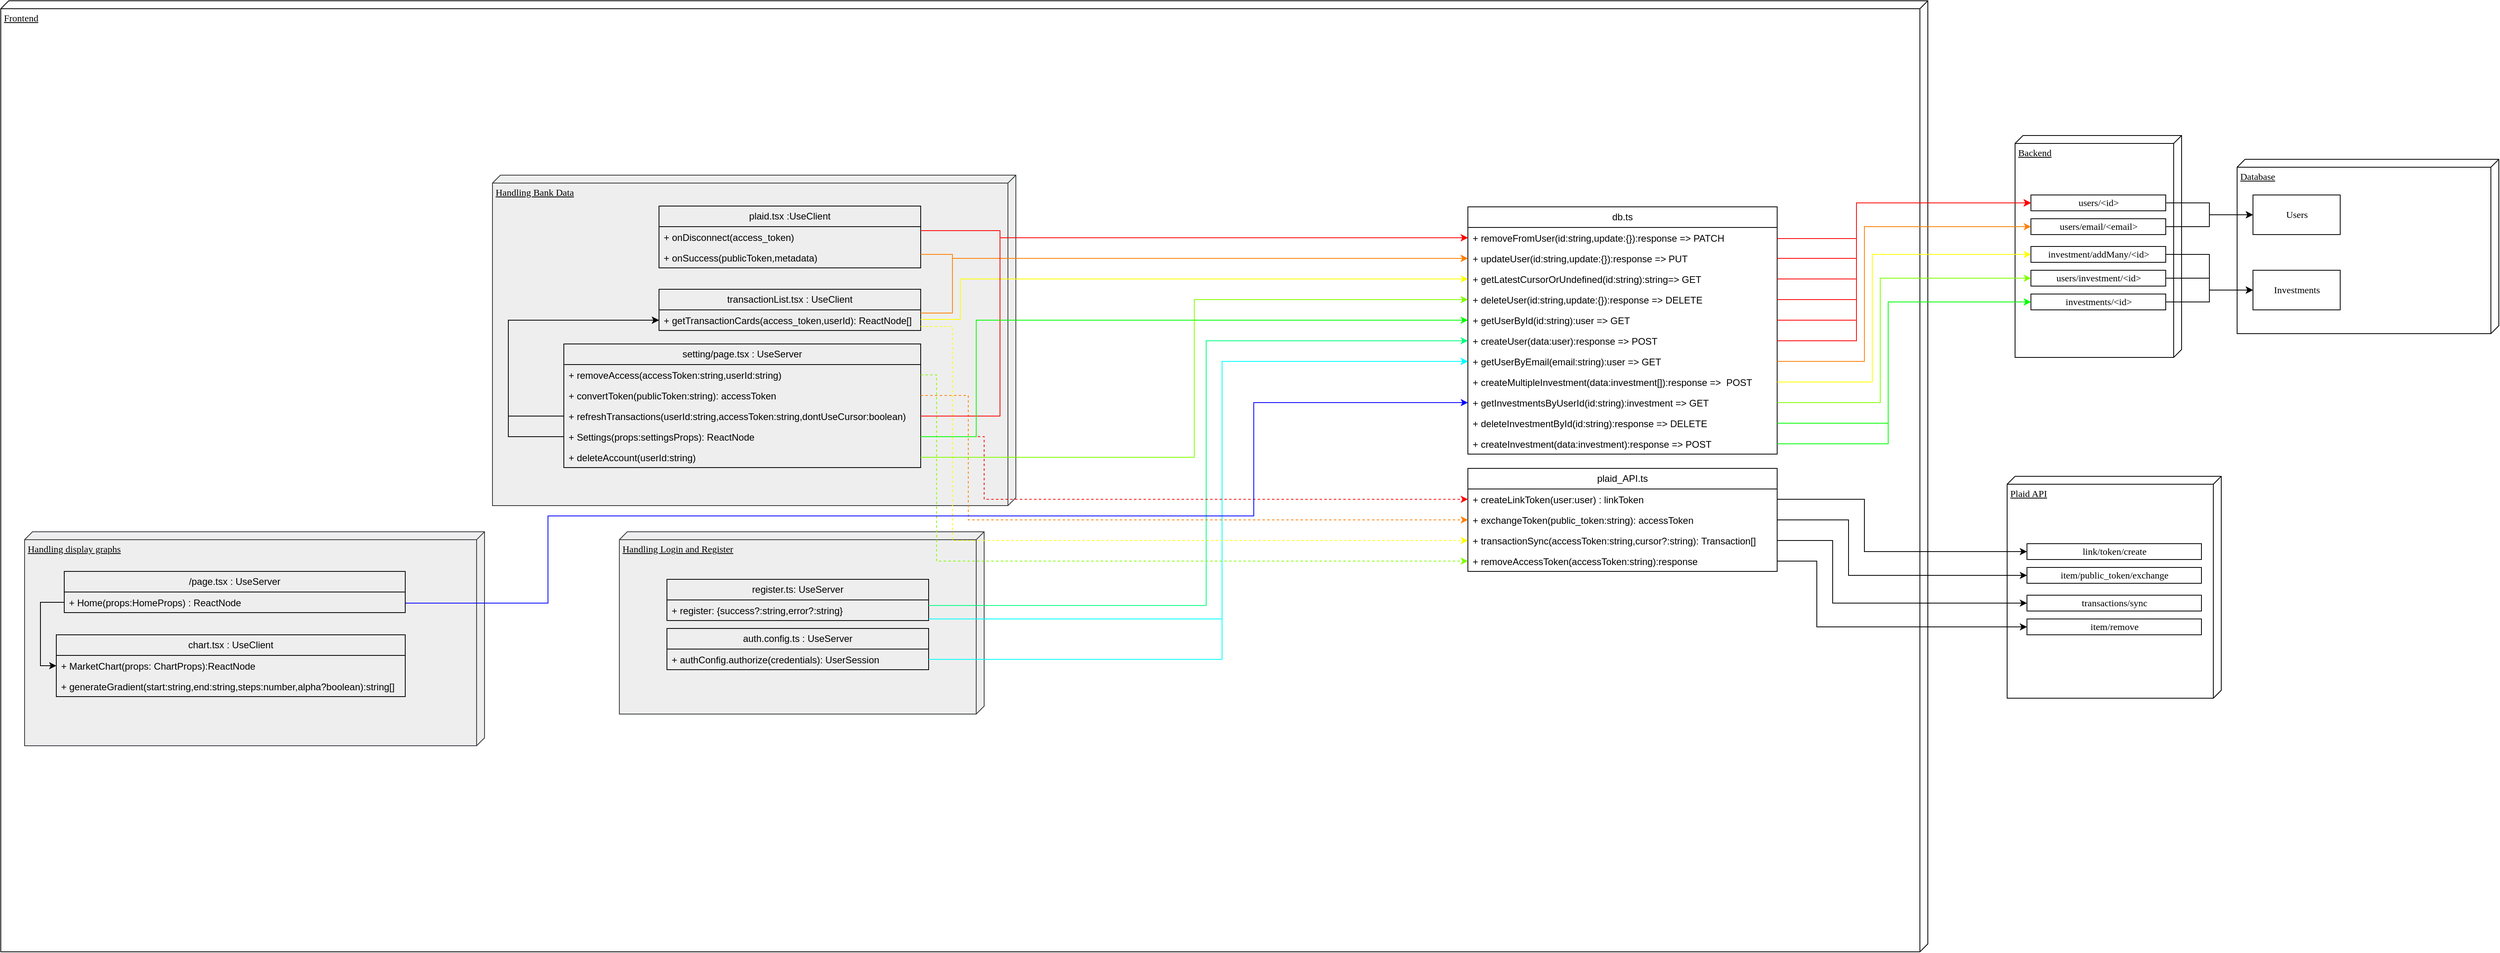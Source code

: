 <mxfile version="24.5.4" type="github">
  <diagram name="Page-1" id="5f0bae14-7c28-e335-631c-24af17079c00">
    <mxGraphModel dx="3540" dy="2142" grid="1" gridSize="10" guides="1" tooltips="1" connect="1" arrows="1" fold="1" page="1" pageScale="1" pageWidth="1100" pageHeight="850" background="none" math="0" shadow="0">
      <root>
        <mxCell id="0" />
        <mxCell id="1" parent="0" />
        <mxCell id="39150e848f15840c-1" value="Frontend" style="verticalAlign=top;align=left;spacingTop=8;spacingLeft=2;spacingRight=12;shape=cube;size=10;direction=south;fontStyle=4;html=1;rounded=0;shadow=0;comic=0;labelBackgroundColor=none;strokeWidth=1;fontFamily=Verdana;fontSize=12;" parent="1" vertex="1">
          <mxGeometry x="-1100" y="-60" width="2430" height="1200" as="geometry" />
        </mxCell>
        <mxCell id="Jsz6gtVpyIw94btjj9Ky-153" value="Handling Login and Register" style="verticalAlign=top;align=left;spacingTop=8;spacingLeft=2;spacingRight=12;shape=cube;size=10;direction=south;fontStyle=4;html=1;rounded=0;shadow=0;comic=0;labelBackgroundColor=none;strokeWidth=1;fontFamily=Verdana;fontSize=12;fillColor=#eeeeee;strokeColor=#36393d;" vertex="1" parent="1">
          <mxGeometry x="-320" y="610" width="460" height="230" as="geometry" />
        </mxCell>
        <mxCell id="Jsz6gtVpyIw94btjj9Ky-150" value="Handling Bank Data" style="verticalAlign=top;align=left;spacingTop=8;spacingLeft=2;spacingRight=12;shape=cube;size=10;direction=south;fontStyle=4;html=1;rounded=0;shadow=0;comic=0;labelBackgroundColor=none;strokeWidth=1;fontFamily=Verdana;fontSize=12;fillColor=#eeeeee;strokeColor=#36393d;" vertex="1" parent="1">
          <mxGeometry x="-480" y="160" width="660" height="417" as="geometry" />
        </mxCell>
        <mxCell id="39150e848f15840c-2" value="Backend" style="verticalAlign=top;align=left;spacingTop=8;spacingLeft=2;spacingRight=12;shape=cube;size=10;direction=south;fontStyle=4;html=1;rounded=0;shadow=0;comic=0;labelBackgroundColor=none;strokeWidth=1;fontFamily=Verdana;fontSize=12" parent="1" vertex="1">
          <mxGeometry x="1440" y="110" width="210" height="280" as="geometry" />
        </mxCell>
        <mxCell id="39150e848f15840c-3" value="Database" style="verticalAlign=top;align=left;spacingTop=8;spacingLeft=2;spacingRight=12;shape=cube;size=10;direction=south;fontStyle=4;html=1;rounded=0;shadow=0;comic=0;labelBackgroundColor=none;strokeWidth=1;fontFamily=Verdana;fontSize=12" parent="1" vertex="1">
          <mxGeometry x="1720" y="140" width="330" height="220" as="geometry" />
        </mxCell>
        <mxCell id="39150e848f15840c-8" value="Users" style="html=1;rounded=0;shadow=0;comic=0;labelBackgroundColor=none;strokeWidth=1;fontFamily=Verdana;fontSize=12;align=center;" parent="1" vertex="1">
          <mxGeometry x="1740" y="185" width="110" height="50" as="geometry" />
        </mxCell>
        <mxCell id="Jsz6gtVpyIw94btjj9Ky-2" value="Investments" style="html=1;rounded=0;shadow=0;comic=0;labelBackgroundColor=none;strokeWidth=1;fontFamily=Verdana;fontSize=12;align=center;" vertex="1" parent="1">
          <mxGeometry x="1740" y="280" width="110" height="50" as="geometry" />
        </mxCell>
        <mxCell id="Jsz6gtVpyIw94btjj9Ky-60" style="edgeStyle=orthogonalEdgeStyle;rounded=0;orthogonalLoop=1;jettySize=auto;html=1;" edge="1" parent="1" source="Jsz6gtVpyIw94btjj9Ky-3" target="39150e848f15840c-8">
          <mxGeometry relative="1" as="geometry" />
        </mxCell>
        <mxCell id="Jsz6gtVpyIw94btjj9Ky-3" value="&lt;div&gt;users/&amp;lt;id&amp;gt;&lt;/div&gt;" style="html=1;rounded=0;shadow=0;comic=0;labelBackgroundColor=none;strokeWidth=1;fontFamily=Verdana;fontSize=12;align=center;" vertex="1" parent="1">
          <mxGeometry x="1460" y="185" width="170" height="20" as="geometry" />
        </mxCell>
        <mxCell id="Jsz6gtVpyIw94btjj9Ky-61" style="edgeStyle=orthogonalEdgeStyle;rounded=0;orthogonalLoop=1;jettySize=auto;html=1;" edge="1" parent="1" source="Jsz6gtVpyIw94btjj9Ky-10" target="39150e848f15840c-8">
          <mxGeometry relative="1" as="geometry" />
        </mxCell>
        <mxCell id="Jsz6gtVpyIw94btjj9Ky-10" value="&lt;div&gt;users/email/&amp;lt;email&amp;gt;&lt;br&gt;&lt;/div&gt;" style="html=1;rounded=0;shadow=0;comic=0;labelBackgroundColor=none;strokeWidth=1;fontFamily=Verdana;fontSize=12;align=center;" vertex="1" parent="1">
          <mxGeometry x="1460" y="215" width="170" height="20" as="geometry" />
        </mxCell>
        <mxCell id="Jsz6gtVpyIw94btjj9Ky-15" value="db.ts" style="swimlane;fontStyle=0;childLayout=stackLayout;horizontal=1;startSize=26;fillColor=none;horizontalStack=0;resizeParent=1;resizeParentMax=0;resizeLast=0;collapsible=1;marginBottom=0;whiteSpace=wrap;html=1;" vertex="1" parent="1">
          <mxGeometry x="750" y="200" width="390" height="312" as="geometry" />
        </mxCell>
        <mxCell id="Jsz6gtVpyIw94btjj9Ky-18" value="+ removeFromUser(id:string,update:{}):response&amp;nbsp;=&amp;gt; PATCH" style="text;strokeColor=none;fillColor=none;align=left;verticalAlign=top;spacingLeft=4;spacingRight=4;overflow=hidden;rotatable=0;points=[[0,0.5],[1,0.5]];portConstraint=eastwest;whiteSpace=wrap;html=1;" vertex="1" parent="Jsz6gtVpyIw94btjj9Ky-15">
          <mxGeometry y="26" width="390" height="26" as="geometry" />
        </mxCell>
        <mxCell id="Jsz6gtVpyIw94btjj9Ky-17" value="+ updateUser(id:string,update:{}):response&amp;nbsp;=&amp;gt; PUT" style="text;strokeColor=none;fillColor=none;align=left;verticalAlign=top;spacingLeft=4;spacingRight=4;overflow=hidden;rotatable=0;points=[[0,0.5],[1,0.5]];portConstraint=eastwest;whiteSpace=wrap;html=1;" vertex="1" parent="Jsz6gtVpyIw94btjj9Ky-15">
          <mxGeometry y="52" width="390" height="26" as="geometry" />
        </mxCell>
        <mxCell id="Jsz6gtVpyIw94btjj9Ky-37" value="+ getLatestCursorOrUndefined(id:string):string=&amp;gt; GET" style="text;strokeColor=none;fillColor=none;align=left;verticalAlign=top;spacingLeft=4;spacingRight=4;overflow=hidden;rotatable=0;points=[[0,0.5],[1,0.5]];portConstraint=eastwest;whiteSpace=wrap;html=1;" vertex="1" parent="Jsz6gtVpyIw94btjj9Ky-15">
          <mxGeometry y="78" width="390" height="26" as="geometry" />
        </mxCell>
        <mxCell id="Jsz6gtVpyIw94btjj9Ky-39" value="+ deleteUser(id:string,update:{}):response =&amp;gt; DELETE" style="text;strokeColor=none;fillColor=none;align=left;verticalAlign=top;spacingLeft=4;spacingRight=4;overflow=hidden;rotatable=0;points=[[0,0.5],[1,0.5]];portConstraint=eastwest;whiteSpace=wrap;html=1;" vertex="1" parent="Jsz6gtVpyIw94btjj9Ky-15">
          <mxGeometry y="104" width="390" height="26" as="geometry" />
        </mxCell>
        <mxCell id="Jsz6gtVpyIw94btjj9Ky-23" value="+ getUserById(id:string):user =&amp;gt; GET" style="text;strokeColor=none;fillColor=none;align=left;verticalAlign=top;spacingLeft=4;spacingRight=4;overflow=hidden;rotatable=0;points=[[0,0.5],[1,0.5]];portConstraint=eastwest;whiteSpace=wrap;html=1;" vertex="1" parent="Jsz6gtVpyIw94btjj9Ky-15">
          <mxGeometry y="130" width="390" height="26" as="geometry" />
        </mxCell>
        <mxCell id="Jsz6gtVpyIw94btjj9Ky-24" value="+ createUser(data:user):response&amp;nbsp;=&amp;gt; POST" style="text;strokeColor=none;fillColor=none;align=left;verticalAlign=top;spacingLeft=4;spacingRight=4;overflow=hidden;rotatable=0;points=[[0,0.5],[1,0.5]];portConstraint=eastwest;whiteSpace=wrap;html=1;" vertex="1" parent="Jsz6gtVpyIw94btjj9Ky-15">
          <mxGeometry y="156" width="390" height="26" as="geometry" />
        </mxCell>
        <mxCell id="Jsz6gtVpyIw94btjj9Ky-16" value="+ getUserByEmail(email:string):user =&amp;gt; GET" style="text;strokeColor=none;fillColor=none;align=left;verticalAlign=top;spacingLeft=4;spacingRight=4;overflow=hidden;rotatable=0;points=[[0,0.5],[1,0.5]];portConstraint=eastwest;whiteSpace=wrap;html=1;" vertex="1" parent="Jsz6gtVpyIw94btjj9Ky-15">
          <mxGeometry y="182" width="390" height="26" as="geometry" />
        </mxCell>
        <mxCell id="Jsz6gtVpyIw94btjj9Ky-34" value="+ createMultipleInvestment(data:investment[]):response =&amp;gt;&amp;nbsp; POST" style="text;strokeColor=none;fillColor=none;align=left;verticalAlign=top;spacingLeft=4;spacingRight=4;overflow=hidden;rotatable=0;points=[[0,0.5],[1,0.5]];portConstraint=eastwest;whiteSpace=wrap;html=1;" vertex="1" parent="Jsz6gtVpyIw94btjj9Ky-15">
          <mxGeometry y="208" width="390" height="26" as="geometry" />
        </mxCell>
        <mxCell id="Jsz6gtVpyIw94btjj9Ky-35" value="+ getInvestmentsByUserId(id:string):investment =&amp;gt; GET" style="text;strokeColor=none;fillColor=none;align=left;verticalAlign=top;spacingLeft=4;spacingRight=4;overflow=hidden;rotatable=0;points=[[0,0.5],[1,0.5]];portConstraint=eastwest;whiteSpace=wrap;html=1;" vertex="1" parent="Jsz6gtVpyIw94btjj9Ky-15">
          <mxGeometry y="234" width="390" height="26" as="geometry" />
        </mxCell>
        <mxCell id="Jsz6gtVpyIw94btjj9Ky-36" value="+ deleteInvestmentById(id:string):response =&amp;gt; DELETE" style="text;strokeColor=none;fillColor=none;align=left;verticalAlign=top;spacingLeft=4;spacingRight=4;overflow=hidden;rotatable=0;points=[[0,0.5],[1,0.5]];portConstraint=eastwest;whiteSpace=wrap;html=1;" vertex="1" parent="Jsz6gtVpyIw94btjj9Ky-15">
          <mxGeometry y="260" width="390" height="26" as="geometry" />
        </mxCell>
        <mxCell id="Jsz6gtVpyIw94btjj9Ky-25" value="+ createInvestment(data:investment):response =&amp;gt; POST" style="text;strokeColor=none;fillColor=none;align=left;verticalAlign=top;spacingLeft=4;spacingRight=4;overflow=hidden;rotatable=0;points=[[0,0.5],[1,0.5]];portConstraint=eastwest;whiteSpace=wrap;html=1;" vertex="1" parent="Jsz6gtVpyIw94btjj9Ky-15">
          <mxGeometry y="286" width="390" height="26" as="geometry" />
        </mxCell>
        <mxCell id="Jsz6gtVpyIw94btjj9Ky-41" style="edgeStyle=elbowEdgeStyle;rounded=0;orthogonalLoop=1;jettySize=auto;html=1;entryX=0;entryY=0.5;entryDx=0;entryDy=0;strokeColor=#FF0000;fillColor=#f8cecc;" edge="1" parent="1" source="Jsz6gtVpyIw94btjj9Ky-17" target="Jsz6gtVpyIw94btjj9Ky-3">
          <mxGeometry relative="1" as="geometry">
            <Array as="points">
              <mxPoint x="1240" y="220" />
            </Array>
          </mxGeometry>
        </mxCell>
        <mxCell id="Jsz6gtVpyIw94btjj9Ky-42" style="edgeStyle=elbowEdgeStyle;rounded=0;orthogonalLoop=1;jettySize=auto;html=1;entryX=0;entryY=0.5;entryDx=0;entryDy=0;strokeColor=#FF0000;fillColor=#f8cecc;" edge="1" parent="1" source="Jsz6gtVpyIw94btjj9Ky-18" target="Jsz6gtVpyIw94btjj9Ky-3">
          <mxGeometry relative="1" as="geometry">
            <Array as="points">
              <mxPoint x="1240" y="240" />
            </Array>
          </mxGeometry>
        </mxCell>
        <mxCell id="Jsz6gtVpyIw94btjj9Ky-43" style="edgeStyle=elbowEdgeStyle;rounded=0;orthogonalLoop=1;jettySize=auto;html=1;entryX=0;entryY=0.5;entryDx=0;entryDy=0;strokeColor=#FF0000;fillColor=#f8cecc;" edge="1" parent="1" source="Jsz6gtVpyIw94btjj9Ky-39" target="Jsz6gtVpyIw94btjj9Ky-3">
          <mxGeometry relative="1" as="geometry">
            <Array as="points">
              <mxPoint x="1240" y="250" />
            </Array>
          </mxGeometry>
        </mxCell>
        <mxCell id="Jsz6gtVpyIw94btjj9Ky-44" style="edgeStyle=elbowEdgeStyle;rounded=0;orthogonalLoop=1;jettySize=auto;html=1;entryX=0;entryY=0.5;entryDx=0;entryDy=0;strokeColor=#FF0000;fillColor=#f8cecc;" edge="1" parent="1" source="Jsz6gtVpyIw94btjj9Ky-23" target="Jsz6gtVpyIw94btjj9Ky-3">
          <mxGeometry relative="1" as="geometry">
            <Array as="points">
              <mxPoint x="1240" y="270" />
            </Array>
          </mxGeometry>
        </mxCell>
        <mxCell id="Jsz6gtVpyIw94btjj9Ky-45" style="rounded=0;orthogonalLoop=1;jettySize=auto;html=1;entryX=0;entryY=0.5;entryDx=0;entryDy=0;strokeColor=#FF8000;edgeStyle=orthogonalEdgeStyle;" edge="1" parent="1" source="Jsz6gtVpyIw94btjj9Ky-16" target="Jsz6gtVpyIw94btjj9Ky-10">
          <mxGeometry relative="1" as="geometry">
            <Array as="points">
              <mxPoint x="1250" y="395" />
              <mxPoint x="1250" y="225" />
            </Array>
          </mxGeometry>
        </mxCell>
        <mxCell id="Jsz6gtVpyIw94btjj9Ky-47" style="edgeStyle=orthogonalEdgeStyle;rounded=0;orthogonalLoop=1;jettySize=auto;html=1;entryX=0;entryY=0.5;entryDx=0;entryDy=0;fillColor=#f8cecc;strokeColor=#FF0000;" edge="1" parent="1" source="Jsz6gtVpyIw94btjj9Ky-24" target="Jsz6gtVpyIw94btjj9Ky-3">
          <mxGeometry relative="1" as="geometry">
            <mxPoint x="1380" y="170" as="targetPoint" />
            <Array as="points">
              <mxPoint x="1240" y="369" />
              <mxPoint x="1240" y="195" />
            </Array>
          </mxGeometry>
        </mxCell>
        <mxCell id="Jsz6gtVpyIw94btjj9Ky-63" style="edgeStyle=orthogonalEdgeStyle;rounded=0;orthogonalLoop=1;jettySize=auto;html=1;entryX=0;entryY=0.5;entryDx=0;entryDy=0;" edge="1" parent="1" source="Jsz6gtVpyIw94btjj9Ky-48" target="Jsz6gtVpyIw94btjj9Ky-2">
          <mxGeometry relative="1" as="geometry" />
        </mxCell>
        <mxCell id="Jsz6gtVpyIw94btjj9Ky-48" value="&lt;div&gt;users/investment/&amp;lt;id&amp;gt;&lt;br&gt;&lt;/div&gt;" style="html=1;rounded=0;shadow=0;comic=0;labelBackgroundColor=none;strokeWidth=1;fontFamily=Verdana;fontSize=12;align=center;" vertex="1" parent="1">
          <mxGeometry x="1460" y="280" width="170" height="20" as="geometry" />
        </mxCell>
        <mxCell id="Jsz6gtVpyIw94btjj9Ky-64" style="edgeStyle=orthogonalEdgeStyle;rounded=0;orthogonalLoop=1;jettySize=auto;html=1;entryX=0;entryY=0.5;entryDx=0;entryDy=0;" edge="1" parent="1" source="Jsz6gtVpyIw94btjj9Ky-50" target="Jsz6gtVpyIw94btjj9Ky-2">
          <mxGeometry relative="1" as="geometry" />
        </mxCell>
        <mxCell id="Jsz6gtVpyIw94btjj9Ky-50" value="&lt;div&gt;investments/&amp;lt;id&amp;gt;&lt;br&gt;&lt;/div&gt;" style="html=1;rounded=0;shadow=0;comic=0;labelBackgroundColor=none;strokeWidth=1;fontFamily=Verdana;fontSize=12;align=center;" vertex="1" parent="1">
          <mxGeometry x="1460" y="310" width="170" height="20" as="geometry" />
        </mxCell>
        <mxCell id="Jsz6gtVpyIw94btjj9Ky-62" style="edgeStyle=orthogonalEdgeStyle;rounded=0;orthogonalLoop=1;jettySize=auto;html=1;entryX=0;entryY=0.5;entryDx=0;entryDy=0;" edge="1" parent="1" source="Jsz6gtVpyIw94btjj9Ky-51" target="Jsz6gtVpyIw94btjj9Ky-2">
          <mxGeometry relative="1" as="geometry" />
        </mxCell>
        <mxCell id="Jsz6gtVpyIw94btjj9Ky-51" value="&lt;div&gt;&lt;span style=&quot;background-color: initial;&quot;&gt;investment/addMany&lt;/span&gt;&lt;span style=&quot;background-color: initial;&quot;&gt;/&amp;lt;id&amp;gt;&lt;/span&gt;&lt;br&gt;&lt;/div&gt;" style="html=1;rounded=0;shadow=0;comic=0;labelBackgroundColor=none;strokeWidth=1;fontFamily=Verdana;fontSize=12;align=center;" vertex="1" parent="1">
          <mxGeometry x="1460" y="250" width="170" height="20" as="geometry" />
        </mxCell>
        <mxCell id="Jsz6gtVpyIw94btjj9Ky-53" style="edgeStyle=orthogonalEdgeStyle;rounded=0;orthogonalLoop=1;jettySize=auto;html=1;entryX=0;entryY=0.5;entryDx=0;entryDy=0;fillColor=#ffe6cc;strokeColor=#FFFF00;" edge="1" parent="1" source="Jsz6gtVpyIw94btjj9Ky-34" target="Jsz6gtVpyIw94btjj9Ky-51">
          <mxGeometry relative="1" as="geometry">
            <Array as="points">
              <mxPoint x="1260" y="421" />
              <mxPoint x="1260" y="260" />
            </Array>
          </mxGeometry>
        </mxCell>
        <mxCell id="Jsz6gtVpyIw94btjj9Ky-55" style="edgeStyle=orthogonalEdgeStyle;rounded=0;orthogonalLoop=1;jettySize=auto;html=1;entryX=0;entryY=0.5;entryDx=0;entryDy=0;strokeColor=#80FF00;" edge="1" parent="1" source="Jsz6gtVpyIw94btjj9Ky-35" target="Jsz6gtVpyIw94btjj9Ky-48">
          <mxGeometry relative="1" as="geometry">
            <Array as="points">
              <mxPoint x="1270" y="447" />
              <mxPoint x="1270" y="290" />
            </Array>
          </mxGeometry>
        </mxCell>
        <mxCell id="Jsz6gtVpyIw94btjj9Ky-57" style="edgeStyle=orthogonalEdgeStyle;rounded=0;orthogonalLoop=1;jettySize=auto;html=1;entryX=0;entryY=0.5;entryDx=0;entryDy=0;strokeColor=#00FF00;" edge="1" parent="1" source="Jsz6gtVpyIw94btjj9Ky-36" target="Jsz6gtVpyIw94btjj9Ky-50">
          <mxGeometry relative="1" as="geometry">
            <Array as="points">
              <mxPoint x="1280" y="473" />
              <mxPoint x="1280" y="320" />
            </Array>
          </mxGeometry>
        </mxCell>
        <mxCell id="Jsz6gtVpyIw94btjj9Ky-58" style="edgeStyle=orthogonalEdgeStyle;rounded=0;orthogonalLoop=1;jettySize=auto;html=1;entryX=0;entryY=0.5;entryDx=0;entryDy=0;strokeColor=#00FF00;" edge="1" parent="1" source="Jsz6gtVpyIw94btjj9Ky-25" target="Jsz6gtVpyIw94btjj9Ky-50">
          <mxGeometry relative="1" as="geometry">
            <Array as="points">
              <mxPoint x="1280" y="499" />
              <mxPoint x="1280" y="320" />
            </Array>
          </mxGeometry>
        </mxCell>
        <mxCell id="Jsz6gtVpyIw94btjj9Ky-59" style="edgeStyle=orthogonalEdgeStyle;rounded=0;orthogonalLoop=1;jettySize=auto;html=1;entryX=0;entryY=0.5;entryDx=0;entryDy=0;strokeColor=#FF0000;fillColor=#f8cecc;" edge="1" parent="1" source="Jsz6gtVpyIw94btjj9Ky-37" target="Jsz6gtVpyIw94btjj9Ky-3">
          <mxGeometry relative="1" as="geometry">
            <Array as="points">
              <mxPoint x="1240" y="291" />
              <mxPoint x="1240" y="195" />
            </Array>
          </mxGeometry>
        </mxCell>
        <mxCell id="Jsz6gtVpyIw94btjj9Ky-77" value="auth.config.ts : UseServer" style="swimlane;fontStyle=0;childLayout=stackLayout;horizontal=1;startSize=26;fillColor=none;horizontalStack=0;resizeParent=1;resizeParentMax=0;resizeLast=0;collapsible=1;marginBottom=0;whiteSpace=wrap;html=1;" vertex="1" parent="1">
          <mxGeometry x="-260" y="732" width="330" height="52" as="geometry" />
        </mxCell>
        <mxCell id="Jsz6gtVpyIw94btjj9Ky-78" value="+ authConfig.authorize(credentials): UserSession" style="text;strokeColor=none;fillColor=none;align=left;verticalAlign=top;spacingLeft=4;spacingRight=4;overflow=hidden;rotatable=0;points=[[0,0.5],[1,0.5]];portConstraint=eastwest;whiteSpace=wrap;html=1;" vertex="1" parent="Jsz6gtVpyIw94btjj9Ky-77">
          <mxGeometry y="26" width="330" height="26" as="geometry" />
        </mxCell>
        <mxCell id="Jsz6gtVpyIw94btjj9Ky-90" value="register.ts: UseServer" style="swimlane;fontStyle=0;childLayout=stackLayout;horizontal=1;startSize=26;fillColor=none;horizontalStack=0;resizeParent=1;resizeParentMax=0;resizeLast=0;collapsible=1;marginBottom=0;whiteSpace=wrap;html=1;" vertex="1" parent="1">
          <mxGeometry x="-260" y="670" width="330" height="52" as="geometry" />
        </mxCell>
        <mxCell id="Jsz6gtVpyIw94btjj9Ky-91" value="+ register: {success?:string,error?:string}" style="text;strokeColor=none;fillColor=none;align=left;verticalAlign=top;spacingLeft=4;spacingRight=4;overflow=hidden;rotatable=0;points=[[0,0.5],[1,0.5]];portConstraint=eastwest;whiteSpace=wrap;html=1;" vertex="1" parent="Jsz6gtVpyIw94btjj9Ky-90">
          <mxGeometry y="26" width="330" height="26" as="geometry" />
        </mxCell>
        <mxCell id="Jsz6gtVpyIw94btjj9Ky-92" style="edgeStyle=orthogonalEdgeStyle;rounded=0;orthogonalLoop=1;jettySize=auto;html=1;entryX=0;entryY=0.5;entryDx=0;entryDy=0;fillColor=#d80073;strokeColor=#00FFFF;" edge="1" parent="1" source="Jsz6gtVpyIw94btjj9Ky-91" target="Jsz6gtVpyIw94btjj9Ky-16">
          <mxGeometry relative="1" as="geometry">
            <Array as="points">
              <mxPoint x="440" y="720" />
              <mxPoint x="440" y="395" />
            </Array>
          </mxGeometry>
        </mxCell>
        <mxCell id="Jsz6gtVpyIw94btjj9Ky-94" style="edgeStyle=orthogonalEdgeStyle;rounded=0;orthogonalLoop=1;jettySize=auto;html=1;entryX=0;entryY=0.5;entryDx=0;entryDy=0;fillColor=#d80073;strokeColor=#00FFFF;" edge="1" parent="1" source="Jsz6gtVpyIw94btjj9Ky-78" target="Jsz6gtVpyIw94btjj9Ky-16">
          <mxGeometry relative="1" as="geometry">
            <Array as="points">
              <mxPoint x="440" y="771" />
              <mxPoint x="440" y="395" />
            </Array>
          </mxGeometry>
        </mxCell>
        <mxCell id="Jsz6gtVpyIw94btjj9Ky-95" style="edgeStyle=orthogonalEdgeStyle;rounded=0;orthogonalLoop=1;jettySize=auto;html=1;entryX=0;entryY=0.5;entryDx=0;entryDy=0;fillColor=#1ba1e2;strokeColor=#00FF80;" edge="1" parent="1" source="Jsz6gtVpyIw94btjj9Ky-91" target="Jsz6gtVpyIw94btjj9Ky-24">
          <mxGeometry relative="1" as="geometry">
            <Array as="points">
              <mxPoint x="420" y="703" />
              <mxPoint x="420" y="369" />
            </Array>
          </mxGeometry>
        </mxCell>
        <mxCell id="Jsz6gtVpyIw94btjj9Ky-96" value="plaid.tsx :UseClient" style="swimlane;fontStyle=0;childLayout=stackLayout;horizontal=1;startSize=26;fillColor=none;horizontalStack=0;resizeParent=1;resizeParentMax=0;resizeLast=0;collapsible=1;marginBottom=0;whiteSpace=wrap;html=1;" vertex="1" parent="1">
          <mxGeometry x="-270" y="199" width="330" height="78" as="geometry" />
        </mxCell>
        <mxCell id="Jsz6gtVpyIw94btjj9Ky-97" value="+ onDisconnect(access_token)" style="text;strokeColor=none;fillColor=none;align=left;verticalAlign=top;spacingLeft=4;spacingRight=4;overflow=hidden;rotatable=0;points=[[0,0.5],[1,0.5]];portConstraint=eastwest;whiteSpace=wrap;html=1;" vertex="1" parent="Jsz6gtVpyIw94btjj9Ky-96">
          <mxGeometry y="26" width="330" height="26" as="geometry" />
        </mxCell>
        <mxCell id="Jsz6gtVpyIw94btjj9Ky-107" value="+ onSuccess(publicToken,metadata)" style="text;strokeColor=none;fillColor=none;align=left;verticalAlign=top;spacingLeft=4;spacingRight=4;overflow=hidden;rotatable=0;points=[[0,0.5],[1,0.5]];portConstraint=eastwest;whiteSpace=wrap;html=1;" vertex="1" parent="Jsz6gtVpyIw94btjj9Ky-96">
          <mxGeometry y="52" width="330" height="26" as="geometry" />
        </mxCell>
        <mxCell id="Jsz6gtVpyIw94btjj9Ky-98" value="transactionList.tsx : UseClient" style="swimlane;fontStyle=0;childLayout=stackLayout;horizontal=1;startSize=26;fillColor=none;horizontalStack=0;resizeParent=1;resizeParentMax=0;resizeLast=0;collapsible=1;marginBottom=0;whiteSpace=wrap;html=1;" vertex="1" parent="1">
          <mxGeometry x="-270" y="304" width="330" height="52" as="geometry" />
        </mxCell>
        <mxCell id="Jsz6gtVpyIw94btjj9Ky-99" value="+ getTransactionCards(access_token,userId): ReactNode[]" style="text;strokeColor=none;fillColor=none;align=left;verticalAlign=top;spacingLeft=4;spacingRight=4;overflow=hidden;rotatable=0;points=[[0,0.5],[1,0.5]];portConstraint=eastwest;whiteSpace=wrap;html=1;" vertex="1" parent="Jsz6gtVpyIw94btjj9Ky-98">
          <mxGeometry y="26" width="330" height="26" as="geometry" />
        </mxCell>
        <mxCell id="Jsz6gtVpyIw94btjj9Ky-102" style="edgeStyle=orthogonalEdgeStyle;rounded=0;orthogonalLoop=1;jettySize=auto;html=1;entryX=0;entryY=0.5;entryDx=0;entryDy=0;fillColor=#f8cecc;strokeColor=#FF8000;" edge="1" parent="1" source="Jsz6gtVpyIw94btjj9Ky-99" target="Jsz6gtVpyIw94btjj9Ky-17">
          <mxGeometry relative="1" as="geometry">
            <Array as="points">
              <mxPoint x="100" y="334" />
              <mxPoint x="100" y="265" />
            </Array>
          </mxGeometry>
        </mxCell>
        <mxCell id="Jsz6gtVpyIw94btjj9Ky-104" style="edgeStyle=orthogonalEdgeStyle;rounded=0;orthogonalLoop=1;jettySize=auto;html=1;entryX=0;entryY=0.5;entryDx=0;entryDy=0;fillColor=#dae8fc;strokeColor=#FFFF00;" edge="1" parent="1" source="Jsz6gtVpyIw94btjj9Ky-99" target="Jsz6gtVpyIw94btjj9Ky-37">
          <mxGeometry relative="1" as="geometry">
            <Array as="points">
              <mxPoint x="110" y="342" />
              <mxPoint x="110" y="291" />
            </Array>
          </mxGeometry>
        </mxCell>
        <mxCell id="Jsz6gtVpyIw94btjj9Ky-109" style="edgeStyle=orthogonalEdgeStyle;rounded=0;orthogonalLoop=1;jettySize=auto;html=1;entryX=0;entryY=0.5;entryDx=0;entryDy=0;fillColor=#d5e8d4;strokeColor=#FF0000;" edge="1" parent="1" source="Jsz6gtVpyIw94btjj9Ky-97" target="Jsz6gtVpyIw94btjj9Ky-18">
          <mxGeometry relative="1" as="geometry">
            <Array as="points">
              <mxPoint x="160" y="230" />
              <mxPoint x="160" y="239" />
            </Array>
          </mxGeometry>
        </mxCell>
        <mxCell id="Jsz6gtVpyIw94btjj9Ky-111" style="edgeStyle=orthogonalEdgeStyle;rounded=0;orthogonalLoop=1;jettySize=auto;html=1;entryX=0;entryY=0.5;entryDx=0;entryDy=0;fillColor=#f8cecc;strokeColor=#FF8000;" edge="1" parent="1" source="Jsz6gtVpyIw94btjj9Ky-107" target="Jsz6gtVpyIw94btjj9Ky-17">
          <mxGeometry relative="1" as="geometry">
            <Array as="points">
              <mxPoint x="100" y="260" />
              <mxPoint x="100" y="265" />
            </Array>
          </mxGeometry>
        </mxCell>
        <mxCell id="Jsz6gtVpyIw94btjj9Ky-112" value="plaid_API.ts" style="swimlane;fontStyle=0;childLayout=stackLayout;horizontal=1;startSize=26;fillColor=none;horizontalStack=0;resizeParent=1;resizeParentMax=0;resizeLast=0;collapsible=1;marginBottom=0;whiteSpace=wrap;html=1;" vertex="1" parent="1">
          <mxGeometry x="750" y="530" width="390" height="130" as="geometry" />
        </mxCell>
        <mxCell id="Jsz6gtVpyIw94btjj9Ky-113" value="+ createLinkToken(user:user) : linkToken" style="text;strokeColor=none;fillColor=none;align=left;verticalAlign=top;spacingLeft=4;spacingRight=4;overflow=hidden;rotatable=0;points=[[0,0.5],[1,0.5]];portConstraint=eastwest;whiteSpace=wrap;html=1;" vertex="1" parent="Jsz6gtVpyIw94btjj9Ky-112">
          <mxGeometry y="26" width="390" height="26" as="geometry" />
        </mxCell>
        <mxCell id="Jsz6gtVpyIw94btjj9Ky-114" value="+ exchangeToken(public_token:string): accessToken" style="text;strokeColor=none;fillColor=none;align=left;verticalAlign=top;spacingLeft=4;spacingRight=4;overflow=hidden;rotatable=0;points=[[0,0.5],[1,0.5]];portConstraint=eastwest;whiteSpace=wrap;html=1;" vertex="1" parent="Jsz6gtVpyIw94btjj9Ky-112">
          <mxGeometry y="52" width="390" height="26" as="geometry" />
        </mxCell>
        <mxCell id="Jsz6gtVpyIw94btjj9Ky-115" value="+ transactionSync(accessToken:string,cursor?:string): Transaction[]" style="text;strokeColor=none;fillColor=none;align=left;verticalAlign=top;spacingLeft=4;spacingRight=4;overflow=hidden;rotatable=0;points=[[0,0.5],[1,0.5]];portConstraint=eastwest;whiteSpace=wrap;html=1;" vertex="1" parent="Jsz6gtVpyIw94btjj9Ky-112">
          <mxGeometry y="78" width="390" height="26" as="geometry" />
        </mxCell>
        <mxCell id="Jsz6gtVpyIw94btjj9Ky-116" value="+ removeAccessToken(accessToken:string):response" style="text;strokeColor=none;fillColor=none;align=left;verticalAlign=top;spacingLeft=4;spacingRight=4;overflow=hidden;rotatable=0;points=[[0,0.5],[1,0.5]];portConstraint=eastwest;whiteSpace=wrap;html=1;" vertex="1" parent="Jsz6gtVpyIw94btjj9Ky-112">
          <mxGeometry y="104" width="390" height="26" as="geometry" />
        </mxCell>
        <mxCell id="Jsz6gtVpyIw94btjj9Ky-124" style="edgeStyle=orthogonalEdgeStyle;rounded=0;orthogonalLoop=1;jettySize=auto;html=1;entryX=0;entryY=0.5;entryDx=0;entryDy=0;dashed=1;fillColor=#dae8fc;strokeColor=#FFFF00;" edge="1" parent="1" source="Jsz6gtVpyIw94btjj9Ky-99" target="Jsz6gtVpyIw94btjj9Ky-115">
          <mxGeometry relative="1" as="geometry">
            <Array as="points">
              <mxPoint x="100" y="351" />
              <mxPoint x="100" y="621" />
            </Array>
          </mxGeometry>
        </mxCell>
        <mxCell id="Jsz6gtVpyIw94btjj9Ky-125" value="setting/page.tsx : UseServer" style="swimlane;fontStyle=0;childLayout=stackLayout;horizontal=1;startSize=26;fillColor=none;horizontalStack=0;resizeParent=1;resizeParentMax=0;resizeLast=0;collapsible=1;marginBottom=0;whiteSpace=wrap;html=1;" vertex="1" parent="1">
          <mxGeometry x="-390" y="373" width="450" height="156" as="geometry" />
        </mxCell>
        <mxCell id="Jsz6gtVpyIw94btjj9Ky-127" value="+ removeAccess(accessToken:string,userId:string)&lt;div&gt;&lt;br&gt;&lt;/div&gt;" style="text;strokeColor=none;fillColor=none;align=left;verticalAlign=top;spacingLeft=4;spacingRight=4;overflow=hidden;rotatable=0;points=[[0,0.5],[1,0.5]];portConstraint=eastwest;whiteSpace=wrap;html=1;" vertex="1" parent="Jsz6gtVpyIw94btjj9Ky-125">
          <mxGeometry y="26" width="450" height="26" as="geometry" />
        </mxCell>
        <mxCell id="Jsz6gtVpyIw94btjj9Ky-130" value="+ convertToken(publicToken:string): accessToken" style="text;strokeColor=none;fillColor=none;align=left;verticalAlign=top;spacingLeft=4;spacingRight=4;overflow=hidden;rotatable=0;points=[[0,0.5],[1,0.5]];portConstraint=eastwest;whiteSpace=wrap;html=1;" vertex="1" parent="Jsz6gtVpyIw94btjj9Ky-125">
          <mxGeometry y="52" width="450" height="26" as="geometry" />
        </mxCell>
        <mxCell id="Jsz6gtVpyIw94btjj9Ky-126" value="+ refreshTransactions(userId:string,accessToken:string,dontUseCursor:boolean)&lt;div&gt;&lt;br&gt;&lt;/div&gt;" style="text;strokeColor=none;fillColor=none;align=left;verticalAlign=top;spacingLeft=4;spacingRight=4;overflow=hidden;rotatable=0;points=[[0,0.5],[1,0.5]];portConstraint=eastwest;whiteSpace=wrap;html=1;" vertex="1" parent="Jsz6gtVpyIw94btjj9Ky-125">
          <mxGeometry y="78" width="450" height="26" as="geometry" />
        </mxCell>
        <mxCell id="Jsz6gtVpyIw94btjj9Ky-136" value="+ Settings(props:settingsProps): ReactNode" style="text;strokeColor=none;fillColor=none;align=left;verticalAlign=top;spacingLeft=4;spacingRight=4;overflow=hidden;rotatable=0;points=[[0,0.5],[1,0.5]];portConstraint=eastwest;whiteSpace=wrap;html=1;" vertex="1" parent="Jsz6gtVpyIw94btjj9Ky-125">
          <mxGeometry y="104" width="450" height="26" as="geometry" />
        </mxCell>
        <mxCell id="Jsz6gtVpyIw94btjj9Ky-151" value="+ deleteAccount(userId:string)&lt;div&gt;&lt;br&gt;&lt;/div&gt;" style="text;strokeColor=none;fillColor=none;align=left;verticalAlign=top;spacingLeft=4;spacingRight=4;overflow=hidden;rotatable=0;points=[[0,0.5],[1,0.5]];portConstraint=eastwest;whiteSpace=wrap;html=1;" vertex="1" parent="Jsz6gtVpyIw94btjj9Ky-125">
          <mxGeometry y="130" width="450" height="26" as="geometry" />
        </mxCell>
        <mxCell id="Jsz6gtVpyIw94btjj9Ky-131" style="edgeStyle=orthogonalEdgeStyle;rounded=0;orthogonalLoop=1;jettySize=auto;html=1;entryX=0;entryY=0.5;entryDx=0;entryDy=0;dashed=1;fillColor=#ffe6cc;strokeColor=#80FF00;" edge="1" parent="1" source="Jsz6gtVpyIw94btjj9Ky-127" target="Jsz6gtVpyIw94btjj9Ky-116">
          <mxGeometry relative="1" as="geometry">
            <Array as="points">
              <mxPoint x="80" y="412" />
              <mxPoint x="80" y="647" />
            </Array>
          </mxGeometry>
        </mxCell>
        <mxCell id="Jsz6gtVpyIw94btjj9Ky-132" style="edgeStyle=orthogonalEdgeStyle;rounded=0;orthogonalLoop=1;jettySize=auto;html=1;entryX=0;entryY=0.5;entryDx=0;entryDy=0;dashed=1;fillColor=#f8cecc;strokeColor=#FF8000;" edge="1" parent="1" source="Jsz6gtVpyIw94btjj9Ky-130" target="Jsz6gtVpyIw94btjj9Ky-114">
          <mxGeometry relative="1" as="geometry">
            <Array as="points">
              <mxPoint x="120" y="438" />
              <mxPoint x="120" y="595" />
            </Array>
          </mxGeometry>
        </mxCell>
        <mxCell id="Jsz6gtVpyIw94btjj9Ky-134" style="edgeStyle=orthogonalEdgeStyle;rounded=0;orthogonalLoop=1;jettySize=auto;html=1;entryX=0;entryY=0.5;entryDx=0;entryDy=0;" edge="1" parent="1" source="Jsz6gtVpyIw94btjj9Ky-126" target="Jsz6gtVpyIw94btjj9Ky-99">
          <mxGeometry relative="1" as="geometry">
            <Array as="points">
              <mxPoint x="-460" y="464" />
              <mxPoint x="-460" y="343" />
            </Array>
          </mxGeometry>
        </mxCell>
        <mxCell id="Jsz6gtVpyIw94btjj9Ky-135" style="edgeStyle=orthogonalEdgeStyle;rounded=0;orthogonalLoop=1;jettySize=auto;html=1;entryX=0;entryY=0.5;entryDx=0;entryDy=0;fillColor=#d5e8d4;strokeColor=#FF0000;" edge="1" parent="1" source="Jsz6gtVpyIw94btjj9Ky-126" target="Jsz6gtVpyIw94btjj9Ky-18">
          <mxGeometry relative="1" as="geometry">
            <Array as="points">
              <mxPoint x="160" y="464" />
              <mxPoint x="160" y="239" />
            </Array>
          </mxGeometry>
        </mxCell>
        <mxCell id="Jsz6gtVpyIw94btjj9Ky-137" style="edgeStyle=orthogonalEdgeStyle;rounded=0;orthogonalLoop=1;jettySize=auto;html=1;entryX=0;entryY=0.5;entryDx=0;entryDy=0;" edge="1" parent="1" source="Jsz6gtVpyIw94btjj9Ky-136" target="Jsz6gtVpyIw94btjj9Ky-99">
          <mxGeometry relative="1" as="geometry">
            <Array as="points">
              <mxPoint x="-460" y="490" />
              <mxPoint x="-460" y="343" />
            </Array>
          </mxGeometry>
        </mxCell>
        <mxCell id="Jsz6gtVpyIw94btjj9Ky-138" style="edgeStyle=orthogonalEdgeStyle;rounded=0;orthogonalLoop=1;jettySize=auto;html=1;entryX=0;entryY=0.5;entryDx=0;entryDy=0;fillColor=#d5e8d4;strokeColor=#FF0000;dashed=1;" edge="1" parent="1" source="Jsz6gtVpyIw94btjj9Ky-136" target="Jsz6gtVpyIw94btjj9Ky-113">
          <mxGeometry relative="1" as="geometry">
            <Array as="points">
              <mxPoint x="140" y="490" />
              <mxPoint x="140" y="569" />
            </Array>
          </mxGeometry>
        </mxCell>
        <mxCell id="Jsz6gtVpyIw94btjj9Ky-139" style="edgeStyle=orthogonalEdgeStyle;rounded=0;orthogonalLoop=1;jettySize=auto;html=1;entryX=0;entryY=0.5;entryDx=0;entryDy=0;fillColor=#6a00ff;strokeColor=#00FF00;" edge="1" parent="1" source="Jsz6gtVpyIw94btjj9Ky-136" target="Jsz6gtVpyIw94btjj9Ky-23">
          <mxGeometry relative="1" as="geometry">
            <Array as="points">
              <mxPoint x="130" y="490" />
              <mxPoint x="130" y="343" />
            </Array>
          </mxGeometry>
        </mxCell>
        <mxCell id="Jsz6gtVpyIw94btjj9Ky-140" value="Plaid API" style="verticalAlign=top;align=left;spacingTop=8;spacingLeft=2;spacingRight=12;shape=cube;size=10;direction=south;fontStyle=4;html=1;rounded=0;shadow=0;comic=0;labelBackgroundColor=none;strokeWidth=1;fontFamily=Verdana;fontSize=12" vertex="1" parent="1">
          <mxGeometry x="1430" y="540" width="270" height="280" as="geometry" />
        </mxCell>
        <mxCell id="Jsz6gtVpyIw94btjj9Ky-141" value="&lt;div&gt;link/token/create&lt;/div&gt;" style="html=1;rounded=0;shadow=0;comic=0;labelBackgroundColor=none;strokeWidth=1;fontFamily=Verdana;fontSize=12;align=center;" vertex="1" parent="1">
          <mxGeometry x="1455" y="625" width="220" height="20" as="geometry" />
        </mxCell>
        <mxCell id="Jsz6gtVpyIw94btjj9Ky-142" value="&lt;div&gt;item/public_token/exchange&lt;br&gt;&lt;/div&gt;" style="html=1;rounded=0;shadow=0;comic=0;labelBackgroundColor=none;strokeWidth=1;fontFamily=Verdana;fontSize=12;align=center;" vertex="1" parent="1">
          <mxGeometry x="1455" y="655" width="220" height="20" as="geometry" />
        </mxCell>
        <mxCell id="Jsz6gtVpyIw94btjj9Ky-143" value="&lt;div&gt;item/remove&lt;br&gt;&lt;/div&gt;" style="html=1;rounded=0;shadow=0;comic=0;labelBackgroundColor=none;strokeWidth=1;fontFamily=Verdana;fontSize=12;align=center;" vertex="1" parent="1">
          <mxGeometry x="1455" y="720" width="220" height="20" as="geometry" />
        </mxCell>
        <mxCell id="Jsz6gtVpyIw94btjj9Ky-145" value="transactions/sync" style="html=1;rounded=0;shadow=0;comic=0;labelBackgroundColor=none;strokeWidth=1;fontFamily=Verdana;fontSize=12;align=center;" vertex="1" parent="1">
          <mxGeometry x="1455" y="690" width="220" height="20" as="geometry" />
        </mxCell>
        <mxCell id="Jsz6gtVpyIw94btjj9Ky-146" style="edgeStyle=orthogonalEdgeStyle;rounded=0;orthogonalLoop=1;jettySize=auto;html=1;entryX=0;entryY=0.5;entryDx=0;entryDy=0;" edge="1" parent="1" source="Jsz6gtVpyIw94btjj9Ky-116" target="Jsz6gtVpyIw94btjj9Ky-143">
          <mxGeometry relative="1" as="geometry">
            <Array as="points">
              <mxPoint x="1190" y="647" />
              <mxPoint x="1190" y="730" />
            </Array>
          </mxGeometry>
        </mxCell>
        <mxCell id="Jsz6gtVpyIw94btjj9Ky-147" style="edgeStyle=orthogonalEdgeStyle;rounded=0;orthogonalLoop=1;jettySize=auto;html=1;entryX=0;entryY=0.5;entryDx=0;entryDy=0;" edge="1" parent="1" source="Jsz6gtVpyIw94btjj9Ky-115" target="Jsz6gtVpyIw94btjj9Ky-145">
          <mxGeometry relative="1" as="geometry">
            <Array as="points">
              <mxPoint x="1210" y="621" />
              <mxPoint x="1210" y="700" />
            </Array>
          </mxGeometry>
        </mxCell>
        <mxCell id="Jsz6gtVpyIw94btjj9Ky-148" style="edgeStyle=orthogonalEdgeStyle;rounded=0;orthogonalLoop=1;jettySize=auto;html=1;entryX=0;entryY=0.5;entryDx=0;entryDy=0;" edge="1" parent="1" source="Jsz6gtVpyIw94btjj9Ky-114" target="Jsz6gtVpyIw94btjj9Ky-142">
          <mxGeometry relative="1" as="geometry">
            <Array as="points">
              <mxPoint x="1230" y="595" />
              <mxPoint x="1230" y="665" />
            </Array>
          </mxGeometry>
        </mxCell>
        <mxCell id="Jsz6gtVpyIw94btjj9Ky-149" style="edgeStyle=orthogonalEdgeStyle;rounded=0;orthogonalLoop=1;jettySize=auto;html=1;entryX=0;entryY=0.5;entryDx=0;entryDy=0;" edge="1" parent="1" source="Jsz6gtVpyIw94btjj9Ky-113" target="Jsz6gtVpyIw94btjj9Ky-141">
          <mxGeometry relative="1" as="geometry">
            <Array as="points">
              <mxPoint x="1250" y="569" />
              <mxPoint x="1250" y="635" />
            </Array>
          </mxGeometry>
        </mxCell>
        <mxCell id="Jsz6gtVpyIw94btjj9Ky-152" style="edgeStyle=orthogonalEdgeStyle;rounded=0;orthogonalLoop=1;jettySize=auto;html=1;entryX=0;entryY=0.5;entryDx=0;entryDy=0;fillColor=#fa6800;strokeColor=#80FF00;" edge="1" parent="1" source="Jsz6gtVpyIw94btjj9Ky-151" target="Jsz6gtVpyIw94btjj9Ky-39">
          <mxGeometry relative="1" as="geometry" />
        </mxCell>
        <mxCell id="Jsz6gtVpyIw94btjj9Ky-154" value="Handling display graphs" style="verticalAlign=top;align=left;spacingTop=8;spacingLeft=2;spacingRight=12;shape=cube;size=10;direction=south;fontStyle=4;html=1;rounded=0;shadow=0;comic=0;labelBackgroundColor=none;strokeWidth=1;fontFamily=Verdana;fontSize=12;fillColor=#eeeeee;strokeColor=#36393d;" vertex="1" parent="1">
          <mxGeometry x="-1070" y="610" width="580" height="270" as="geometry" />
        </mxCell>
        <mxCell id="Jsz6gtVpyIw94btjj9Ky-168" style="edgeStyle=orthogonalEdgeStyle;rounded=0;orthogonalLoop=1;jettySize=auto;html=1;entryX=0;entryY=0.5;entryDx=0;entryDy=0;strokeColor=#0000ff;" edge="1" parent="1" source="Jsz6gtVpyIw94btjj9Ky-155" target="Jsz6gtVpyIw94btjj9Ky-35">
          <mxGeometry relative="1" as="geometry">
            <Array as="points">
              <mxPoint x="-410" y="700" />
              <mxPoint x="-410" y="590" />
              <mxPoint x="480" y="590" />
              <mxPoint x="480" y="447" />
            </Array>
          </mxGeometry>
        </mxCell>
        <mxCell id="Jsz6gtVpyIw94btjj9Ky-155" value="/page.tsx : UseServer" style="swimlane;fontStyle=0;childLayout=stackLayout;horizontal=1;startSize=26;fillColor=none;horizontalStack=0;resizeParent=1;resizeParentMax=0;resizeLast=0;collapsible=1;marginBottom=0;whiteSpace=wrap;html=1;" vertex="1" parent="1">
          <mxGeometry x="-1020" y="660" width="430" height="52" as="geometry" />
        </mxCell>
        <mxCell id="Jsz6gtVpyIw94btjj9Ky-156" value="+ Home(props:HomeProps) : ReactNode" style="text;strokeColor=none;fillColor=none;align=left;verticalAlign=top;spacingLeft=4;spacingRight=4;overflow=hidden;rotatable=0;points=[[0,0.5],[1,0.5]];portConstraint=eastwest;whiteSpace=wrap;html=1;" vertex="1" parent="Jsz6gtVpyIw94btjj9Ky-155">
          <mxGeometry y="26" width="430" height="26" as="geometry" />
        </mxCell>
        <mxCell id="Jsz6gtVpyIw94btjj9Ky-161" value="chart.tsx : UseClient" style="swimlane;fontStyle=0;childLayout=stackLayout;horizontal=1;startSize=26;fillColor=none;horizontalStack=0;resizeParent=1;resizeParentMax=0;resizeLast=0;collapsible=1;marginBottom=0;whiteSpace=wrap;html=1;" vertex="1" parent="1">
          <mxGeometry x="-1030" y="740" width="440" height="78" as="geometry" />
        </mxCell>
        <mxCell id="Jsz6gtVpyIw94btjj9Ky-164" value="&lt;div&gt;+ MarketChart(props: ChartProps):ReactNode&lt;/div&gt;" style="text;strokeColor=none;fillColor=none;align=left;verticalAlign=top;spacingLeft=4;spacingRight=4;overflow=hidden;rotatable=0;points=[[0,0.5],[1,0.5]];portConstraint=eastwest;whiteSpace=wrap;html=1;" vertex="1" parent="Jsz6gtVpyIw94btjj9Ky-161">
          <mxGeometry y="26" width="440" height="26" as="geometry" />
        </mxCell>
        <mxCell id="Jsz6gtVpyIw94btjj9Ky-166" value="&lt;div&gt;+ generateGradient(start:string,end:string,steps:number,alpha?boolean):string[]&lt;/div&gt;" style="text;strokeColor=none;fillColor=none;align=left;verticalAlign=top;spacingLeft=4;spacingRight=4;overflow=hidden;rotatable=0;points=[[0,0.5],[1,0.5]];portConstraint=eastwest;whiteSpace=wrap;html=1;" vertex="1" parent="Jsz6gtVpyIw94btjj9Ky-161">
          <mxGeometry y="52" width="440" height="26" as="geometry" />
        </mxCell>
        <mxCell id="Jsz6gtVpyIw94btjj9Ky-171" style="edgeStyle=orthogonalEdgeStyle;rounded=0;orthogonalLoop=1;jettySize=auto;html=1;entryX=0;entryY=0.5;entryDx=0;entryDy=0;" edge="1" parent="1" source="Jsz6gtVpyIw94btjj9Ky-156" target="Jsz6gtVpyIw94btjj9Ky-164">
          <mxGeometry relative="1" as="geometry" />
        </mxCell>
      </root>
    </mxGraphModel>
  </diagram>
</mxfile>
